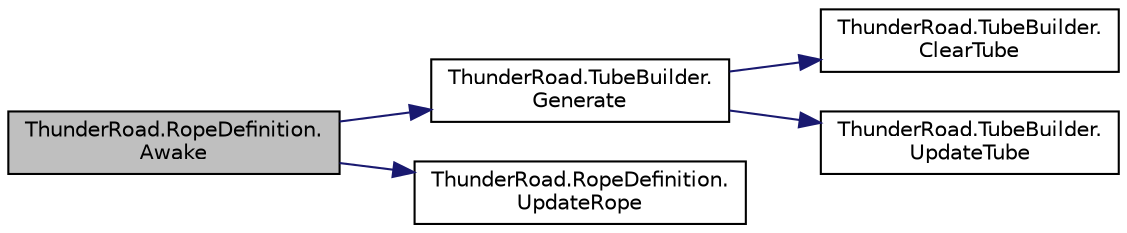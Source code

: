 digraph "ThunderRoad.RopeDefinition.Awake"
{
 // LATEX_PDF_SIZE
  edge [fontname="Helvetica",fontsize="10",labelfontname="Helvetica",labelfontsize="10"];
  node [fontname="Helvetica",fontsize="10",shape=record];
  rankdir="LR";
  Node1 [label="ThunderRoad.RopeDefinition.\lAwake",height=0.2,width=0.4,color="black", fillcolor="grey75", style="filled", fontcolor="black",tooltip="Awakes this instance."];
  Node1 -> Node2 [color="midnightblue",fontsize="10",style="solid",fontname="Helvetica"];
  Node2 [label="ThunderRoad.TubeBuilder.\lGenerate",height=0.2,width=0.4,color="black", fillcolor="white", style="filled",URL="$class_thunder_road_1_1_tube_builder.html#aa82ed13a1f4e6343a753f5325e74363c",tooltip="Generates this instance."];
  Node2 -> Node3 [color="midnightblue",fontsize="10",style="solid",fontname="Helvetica"];
  Node3 [label="ThunderRoad.TubeBuilder.\lClearTube",height=0.2,width=0.4,color="black", fillcolor="white", style="filled",URL="$class_thunder_road_1_1_tube_builder.html#acd90f633806ad85f2c617df82f6bad06",tooltip="Clears the tube."];
  Node2 -> Node4 [color="midnightblue",fontsize="10",style="solid",fontname="Helvetica"];
  Node4 [label="ThunderRoad.TubeBuilder.\lUpdateTube",height=0.2,width=0.4,color="black", fillcolor="white", style="filled",URL="$class_thunder_road_1_1_tube_builder.html#afbb5c34f7cbded8d7745f23f8336eb63",tooltip="Updates the tube."];
  Node1 -> Node5 [color="midnightblue",fontsize="10",style="solid",fontname="Helvetica"];
  Node5 [label="ThunderRoad.RopeDefinition.\lUpdateRope",height=0.2,width=0.4,color="black", fillcolor="white", style="filled",URL="$class_thunder_road_1_1_rope_definition.html#ad283d1027088c898ef81a2fa63fc044f",tooltip="Updates the rope."];
}
